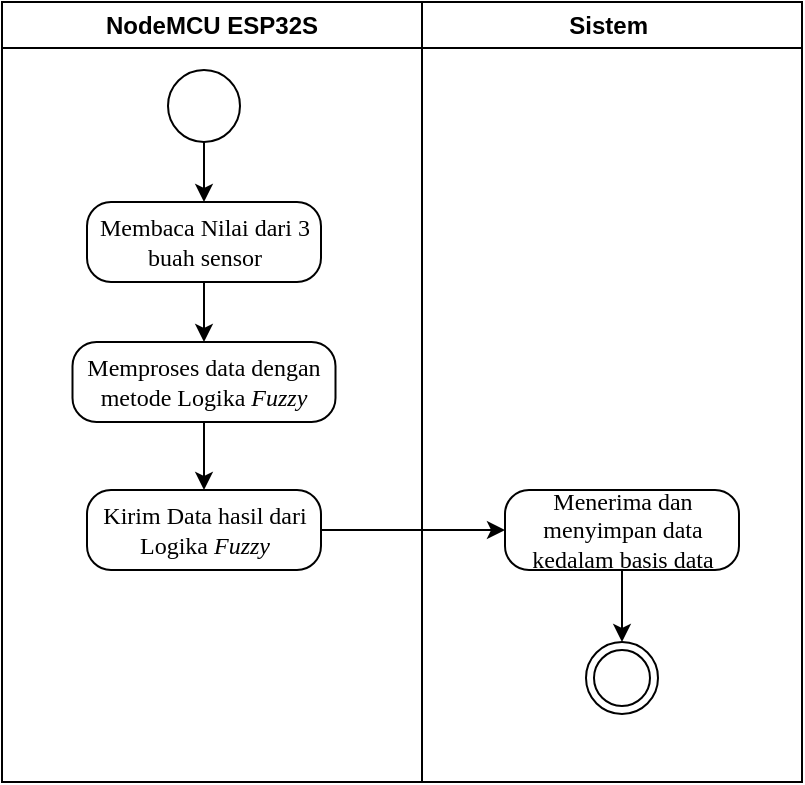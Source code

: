 <mxfile version="21.2.8" type="device">
  <diagram name="Page-1" id="gFpo_FOr5Dwt_9cwHydp">
    <mxGraphModel dx="954" dy="674" grid="1" gridSize="10" guides="1" tooltips="1" connect="1" arrows="1" fold="1" page="1" pageScale="1" pageWidth="850" pageHeight="1100" math="0" shadow="0">
      <root>
        <mxCell id="0" />
        <mxCell id="1" parent="0" />
        <mxCell id="JtAF3XfoLmpFIwlsZT2Y-1" value="NodeMCU ESP32S" style="swimlane;whiteSpace=wrap;html=1;" parent="1" vertex="1">
          <mxGeometry x="200" y="170" width="210" height="390" as="geometry" />
        </mxCell>
        <mxCell id="JtAF3XfoLmpFIwlsZT2Y-14" style="edgeStyle=orthogonalEdgeStyle;rounded=0;orthogonalLoop=1;jettySize=auto;html=1;exitX=0.5;exitY=1;exitDx=0;exitDy=0;entryX=0.5;entryY=0;entryDx=0;entryDy=0;" parent="JtAF3XfoLmpFIwlsZT2Y-1" source="JtAF3XfoLmpFIwlsZT2Y-3" target="JtAF3XfoLmpFIwlsZT2Y-4" edge="1">
          <mxGeometry relative="1" as="geometry" />
        </mxCell>
        <mxCell id="JtAF3XfoLmpFIwlsZT2Y-3" value="" style="ellipse;html=1;" parent="JtAF3XfoLmpFIwlsZT2Y-1" vertex="1">
          <mxGeometry x="83" y="34" width="36" height="36" as="geometry" />
        </mxCell>
        <mxCell id="UI6hlZJkJ1oh1uI3WEW9-1" style="edgeStyle=orthogonalEdgeStyle;rounded=0;orthogonalLoop=1;jettySize=auto;html=1;exitX=0.5;exitY=1;exitDx=0;exitDy=0;entryX=0.5;entryY=0;entryDx=0;entryDy=0;" edge="1" parent="JtAF3XfoLmpFIwlsZT2Y-1" source="JtAF3XfoLmpFIwlsZT2Y-4" target="JtAF3XfoLmpFIwlsZT2Y-6">
          <mxGeometry relative="1" as="geometry" />
        </mxCell>
        <mxCell id="JtAF3XfoLmpFIwlsZT2Y-4" value="&lt;font style=&quot;font-size: 12px;&quot; face=&quot;Times New Roman&quot;&gt;Membaca Nilai dari 3 buah sensor&lt;/font&gt;" style="rounded=1;whiteSpace=wrap;html=1;arcSize=30;" parent="JtAF3XfoLmpFIwlsZT2Y-1" vertex="1">
          <mxGeometry x="42.5" y="100" width="117" height="40" as="geometry" />
        </mxCell>
        <mxCell id="JtAF3XfoLmpFIwlsZT2Y-6" value="&lt;font face=&quot;Times New Roman&quot;&gt;Memproses data dengan metode Logika &lt;i&gt;Fuzzy&lt;/i&gt;&lt;/font&gt;" style="rounded=1;whiteSpace=wrap;html=1;arcSize=30;" parent="JtAF3XfoLmpFIwlsZT2Y-1" vertex="1">
          <mxGeometry x="35.25" y="170" width="131.5" height="40" as="geometry" />
        </mxCell>
        <mxCell id="JtAF3XfoLmpFIwlsZT2Y-2" value="Sistem&amp;nbsp;" style="swimlane;whiteSpace=wrap;html=1;" parent="1" vertex="1">
          <mxGeometry x="410" y="170" width="190" height="390" as="geometry" />
        </mxCell>
        <mxCell id="JtAF3XfoLmpFIwlsZT2Y-13" value="" style="ellipse;html=1;shape=endState;" parent="JtAF3XfoLmpFIwlsZT2Y-2" vertex="1">
          <mxGeometry x="82" y="320" width="36" height="36" as="geometry" />
        </mxCell>
        <mxCell id="JtAF3XfoLmpFIwlsZT2Y-19" style="edgeStyle=orthogonalEdgeStyle;rounded=0;orthogonalLoop=1;jettySize=auto;html=1;exitX=1;exitY=0.5;exitDx=0;exitDy=0;" parent="1" source="JtAF3XfoLmpFIwlsZT2Y-8" target="JtAF3XfoLmpFIwlsZT2Y-9" edge="1">
          <mxGeometry relative="1" as="geometry" />
        </mxCell>
        <mxCell id="JtAF3XfoLmpFIwlsZT2Y-8" value="&lt;font face=&quot;Times New Roman&quot;&gt;Kirim Data hasil dari Logika &lt;i&gt;Fuzzy&lt;/i&gt;&lt;/font&gt;" style="rounded=1;whiteSpace=wrap;html=1;arcSize=30;" parent="1" vertex="1">
          <mxGeometry x="242.5" y="414" width="117" height="40" as="geometry" />
        </mxCell>
        <mxCell id="JtAF3XfoLmpFIwlsZT2Y-20" style="edgeStyle=orthogonalEdgeStyle;rounded=0;orthogonalLoop=1;jettySize=auto;html=1;exitX=0.5;exitY=1;exitDx=0;exitDy=0;entryX=0.5;entryY=0;entryDx=0;entryDy=0;" parent="1" source="JtAF3XfoLmpFIwlsZT2Y-9" target="JtAF3XfoLmpFIwlsZT2Y-13" edge="1">
          <mxGeometry relative="1" as="geometry">
            <mxPoint x="540" y="480" as="targetPoint" />
          </mxGeometry>
        </mxCell>
        <mxCell id="JtAF3XfoLmpFIwlsZT2Y-9" value="&lt;font face=&quot;Times New Roman&quot;&gt;Menerima dan menyimpan data kedalam basis data&lt;/font&gt;" style="rounded=1;whiteSpace=wrap;html=1;arcSize=30;" parent="1" vertex="1">
          <mxGeometry x="451.5" y="414" width="117" height="40" as="geometry" />
        </mxCell>
        <mxCell id="UI6hlZJkJ1oh1uI3WEW9-2" style="edgeStyle=orthogonalEdgeStyle;rounded=0;orthogonalLoop=1;jettySize=auto;html=1;exitX=0.5;exitY=1;exitDx=0;exitDy=0;" edge="1" parent="1" source="JtAF3XfoLmpFIwlsZT2Y-6" target="JtAF3XfoLmpFIwlsZT2Y-8">
          <mxGeometry relative="1" as="geometry" />
        </mxCell>
      </root>
    </mxGraphModel>
  </diagram>
</mxfile>

